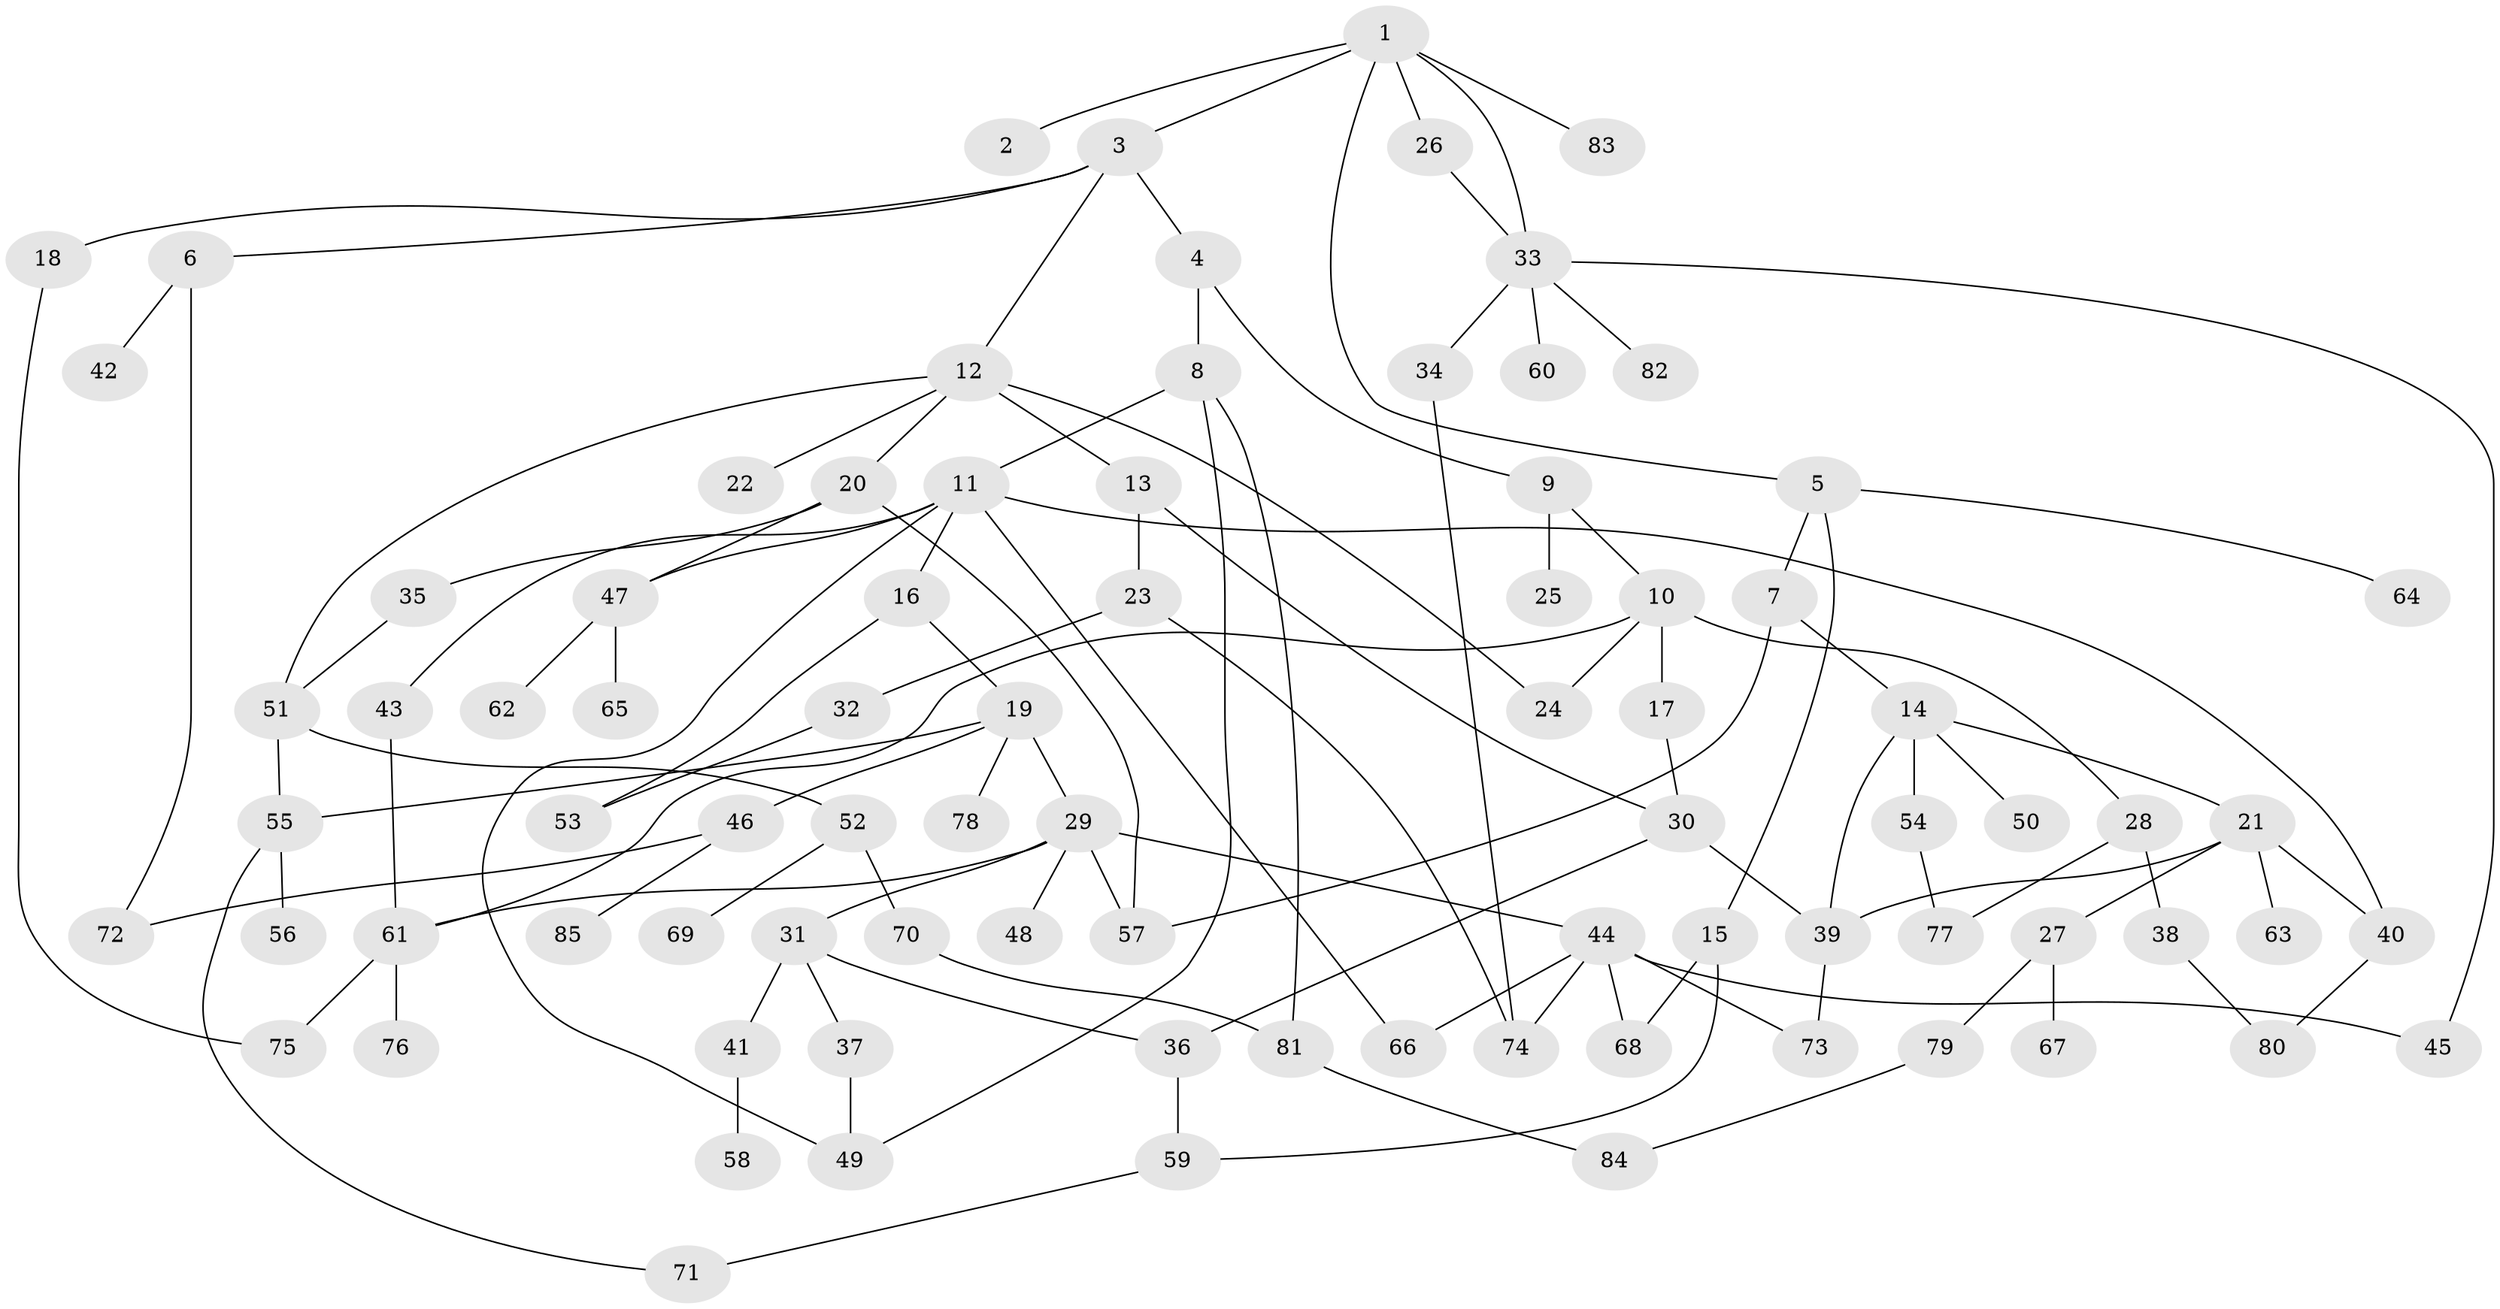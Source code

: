 // Generated by graph-tools (version 1.1) at 2025/49/03/09/25 03:49:15]
// undirected, 85 vertices, 115 edges
graph export_dot {
graph [start="1"]
  node [color=gray90,style=filled];
  1;
  2;
  3;
  4;
  5;
  6;
  7;
  8;
  9;
  10;
  11;
  12;
  13;
  14;
  15;
  16;
  17;
  18;
  19;
  20;
  21;
  22;
  23;
  24;
  25;
  26;
  27;
  28;
  29;
  30;
  31;
  32;
  33;
  34;
  35;
  36;
  37;
  38;
  39;
  40;
  41;
  42;
  43;
  44;
  45;
  46;
  47;
  48;
  49;
  50;
  51;
  52;
  53;
  54;
  55;
  56;
  57;
  58;
  59;
  60;
  61;
  62;
  63;
  64;
  65;
  66;
  67;
  68;
  69;
  70;
  71;
  72;
  73;
  74;
  75;
  76;
  77;
  78;
  79;
  80;
  81;
  82;
  83;
  84;
  85;
  1 -- 2;
  1 -- 3;
  1 -- 5;
  1 -- 26;
  1 -- 83;
  1 -- 33;
  3 -- 4;
  3 -- 6;
  3 -- 12;
  3 -- 18;
  4 -- 8;
  4 -- 9;
  5 -- 7;
  5 -- 15;
  5 -- 64;
  6 -- 42;
  6 -- 72;
  7 -- 14;
  7 -- 57;
  8 -- 11;
  8 -- 81;
  8 -- 49;
  9 -- 10;
  9 -- 25;
  10 -- 17;
  10 -- 28;
  10 -- 61;
  10 -- 24;
  11 -- 16;
  11 -- 40;
  11 -- 43;
  11 -- 49;
  11 -- 47;
  11 -- 66;
  12 -- 13;
  12 -- 20;
  12 -- 22;
  12 -- 24;
  12 -- 51;
  13 -- 23;
  13 -- 30;
  14 -- 21;
  14 -- 50;
  14 -- 54;
  14 -- 39;
  15 -- 59;
  15 -- 68;
  16 -- 19;
  16 -- 53;
  17 -- 30;
  18 -- 75;
  19 -- 29;
  19 -- 46;
  19 -- 78;
  19 -- 55;
  20 -- 35;
  20 -- 47;
  20 -- 57;
  21 -- 27;
  21 -- 63;
  21 -- 40;
  21 -- 39;
  23 -- 32;
  23 -- 74;
  26 -- 33;
  27 -- 67;
  27 -- 79;
  28 -- 38;
  28 -- 77;
  29 -- 31;
  29 -- 44;
  29 -- 48;
  29 -- 57;
  29 -- 61;
  30 -- 36;
  30 -- 39;
  31 -- 37;
  31 -- 41;
  31 -- 36;
  32 -- 53;
  33 -- 34;
  33 -- 60;
  33 -- 82;
  33 -- 45;
  34 -- 74;
  35 -- 51;
  36 -- 59;
  37 -- 49;
  38 -- 80;
  39 -- 73;
  40 -- 80;
  41 -- 58;
  43 -- 61;
  44 -- 45;
  44 -- 66;
  44 -- 74;
  44 -- 73;
  44 -- 68;
  46 -- 85;
  46 -- 72;
  47 -- 62;
  47 -- 65;
  51 -- 52;
  51 -- 55;
  52 -- 69;
  52 -- 70;
  54 -- 77;
  55 -- 56;
  55 -- 71;
  59 -- 71;
  61 -- 75;
  61 -- 76;
  70 -- 81;
  79 -- 84;
  81 -- 84;
}
